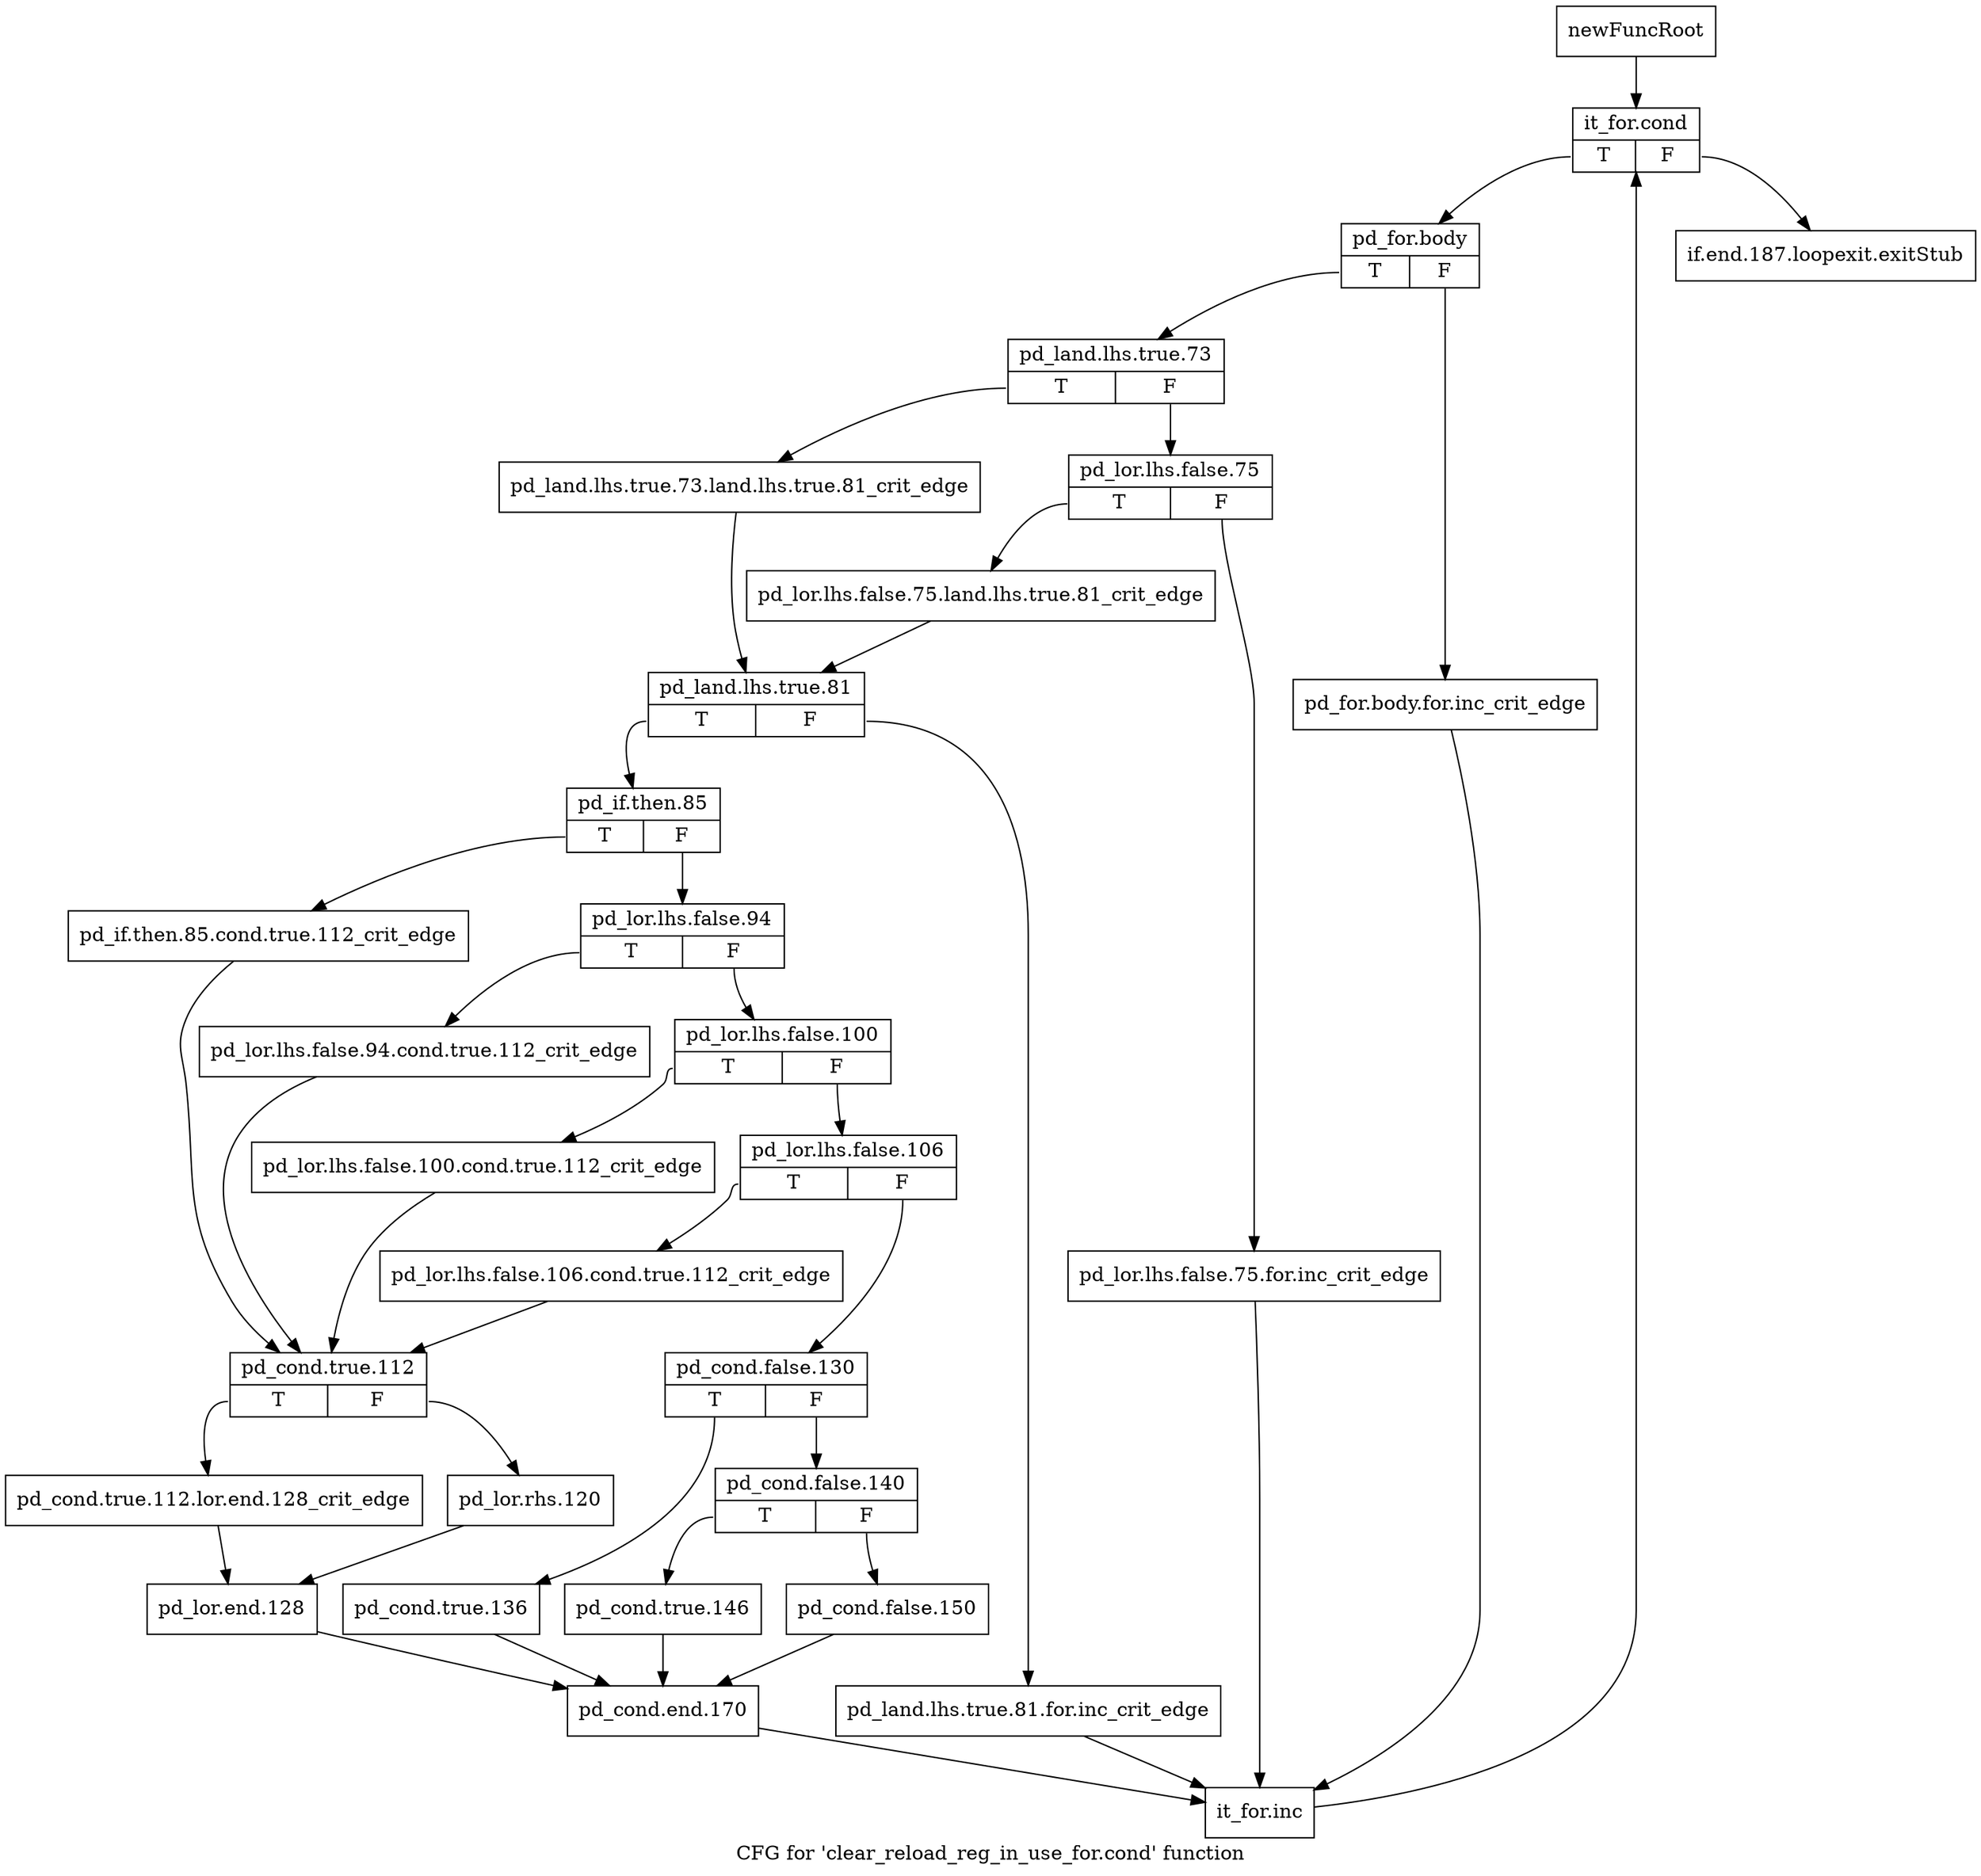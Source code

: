 digraph "CFG for 'clear_reload_reg_in_use_for.cond' function" {
	label="CFG for 'clear_reload_reg_in_use_for.cond' function";

	Node0xbe282e0 [shape=record,label="{newFuncRoot}"];
	Node0xbe282e0 -> Node0xbe28380;
	Node0xbe28330 [shape=record,label="{if.end.187.loopexit.exitStub}"];
	Node0xbe28380 [shape=record,label="{it_for.cond|{<s0>T|<s1>F}}"];
	Node0xbe28380:s0 -> Node0xbe283d0;
	Node0xbe28380:s1 -> Node0xbe28330;
	Node0xbe283d0 [shape=record,label="{pd_for.body|{<s0>T|<s1>F}}"];
	Node0xbe283d0:s0 -> Node0xbe28470;
	Node0xbe283d0:s1 -> Node0xbe28420;
	Node0xbe28420 [shape=record,label="{pd_for.body.for.inc_crit_edge}"];
	Node0xbe28420 -> Node0xbe28c40;
	Node0xbe28470 [shape=record,label="{pd_land.lhs.true.73|{<s0>T|<s1>F}}"];
	Node0xbe28470:s0 -> Node0xbe285b0;
	Node0xbe28470:s1 -> Node0xbe284c0;
	Node0xbe284c0 [shape=record,label="{pd_lor.lhs.false.75|{<s0>T|<s1>F}}"];
	Node0xbe284c0:s0 -> Node0xbe28560;
	Node0xbe284c0:s1 -> Node0xbe28510;
	Node0xbe28510 [shape=record,label="{pd_lor.lhs.false.75.for.inc_crit_edge}"];
	Node0xbe28510 -> Node0xbe28c40;
	Node0xbe28560 [shape=record,label="{pd_lor.lhs.false.75.land.lhs.true.81_crit_edge}"];
	Node0xbe28560 -> Node0xbe28600;
	Node0xbe285b0 [shape=record,label="{pd_land.lhs.true.73.land.lhs.true.81_crit_edge}"];
	Node0xbe285b0 -> Node0xbe28600;
	Node0xbe28600 [shape=record,label="{pd_land.lhs.true.81|{<s0>T|<s1>F}}"];
	Node0xbe28600:s0 -> Node0xbe286a0;
	Node0xbe28600:s1 -> Node0xbe28650;
	Node0xbe28650 [shape=record,label="{pd_land.lhs.true.81.for.inc_crit_edge}"];
	Node0xbe28650 -> Node0xbe28c40;
	Node0xbe286a0 [shape=record,label="{pd_if.then.85|{<s0>T|<s1>F}}"];
	Node0xbe286a0:s0 -> Node0xbe28a60;
	Node0xbe286a0:s1 -> Node0xbe286f0;
	Node0xbe286f0 [shape=record,label="{pd_lor.lhs.false.94|{<s0>T|<s1>F}}"];
	Node0xbe286f0:s0 -> Node0xbe28a10;
	Node0xbe286f0:s1 -> Node0xbe28740;
	Node0xbe28740 [shape=record,label="{pd_lor.lhs.false.100|{<s0>T|<s1>F}}"];
	Node0xbe28740:s0 -> Node0xbe289c0;
	Node0xbe28740:s1 -> Node0xbe28790;
	Node0xbe28790 [shape=record,label="{pd_lor.lhs.false.106|{<s0>T|<s1>F}}"];
	Node0xbe28790:s0 -> Node0xbe28970;
	Node0xbe28790:s1 -> Node0xbe287e0;
	Node0xbe287e0 [shape=record,label="{pd_cond.false.130|{<s0>T|<s1>F}}"];
	Node0xbe287e0:s0 -> Node0xbe28920;
	Node0xbe287e0:s1 -> Node0xbe28830;
	Node0xbe28830 [shape=record,label="{pd_cond.false.140|{<s0>T|<s1>F}}"];
	Node0xbe28830:s0 -> Node0xbe288d0;
	Node0xbe28830:s1 -> Node0xbe28880;
	Node0xbe28880 [shape=record,label="{pd_cond.false.150}"];
	Node0xbe28880 -> Node0xbe28bf0;
	Node0xbe288d0 [shape=record,label="{pd_cond.true.146}"];
	Node0xbe288d0 -> Node0xbe28bf0;
	Node0xbe28920 [shape=record,label="{pd_cond.true.136}"];
	Node0xbe28920 -> Node0xbe28bf0;
	Node0xbe28970 [shape=record,label="{pd_lor.lhs.false.106.cond.true.112_crit_edge}"];
	Node0xbe28970 -> Node0xbe28ab0;
	Node0xbe289c0 [shape=record,label="{pd_lor.lhs.false.100.cond.true.112_crit_edge}"];
	Node0xbe289c0 -> Node0xbe28ab0;
	Node0xbe28a10 [shape=record,label="{pd_lor.lhs.false.94.cond.true.112_crit_edge}"];
	Node0xbe28a10 -> Node0xbe28ab0;
	Node0xbe28a60 [shape=record,label="{pd_if.then.85.cond.true.112_crit_edge}"];
	Node0xbe28a60 -> Node0xbe28ab0;
	Node0xbe28ab0 [shape=record,label="{pd_cond.true.112|{<s0>T|<s1>F}}"];
	Node0xbe28ab0:s0 -> Node0xbe28b50;
	Node0xbe28ab0:s1 -> Node0xbe28b00;
	Node0xbe28b00 [shape=record,label="{pd_lor.rhs.120}"];
	Node0xbe28b00 -> Node0xbe28ba0;
	Node0xbe28b50 [shape=record,label="{pd_cond.true.112.lor.end.128_crit_edge}"];
	Node0xbe28b50 -> Node0xbe28ba0;
	Node0xbe28ba0 [shape=record,label="{pd_lor.end.128}"];
	Node0xbe28ba0 -> Node0xbe28bf0;
	Node0xbe28bf0 [shape=record,label="{pd_cond.end.170}"];
	Node0xbe28bf0 -> Node0xbe28c40;
	Node0xbe28c40 [shape=record,label="{it_for.inc}"];
	Node0xbe28c40 -> Node0xbe28380;
}
